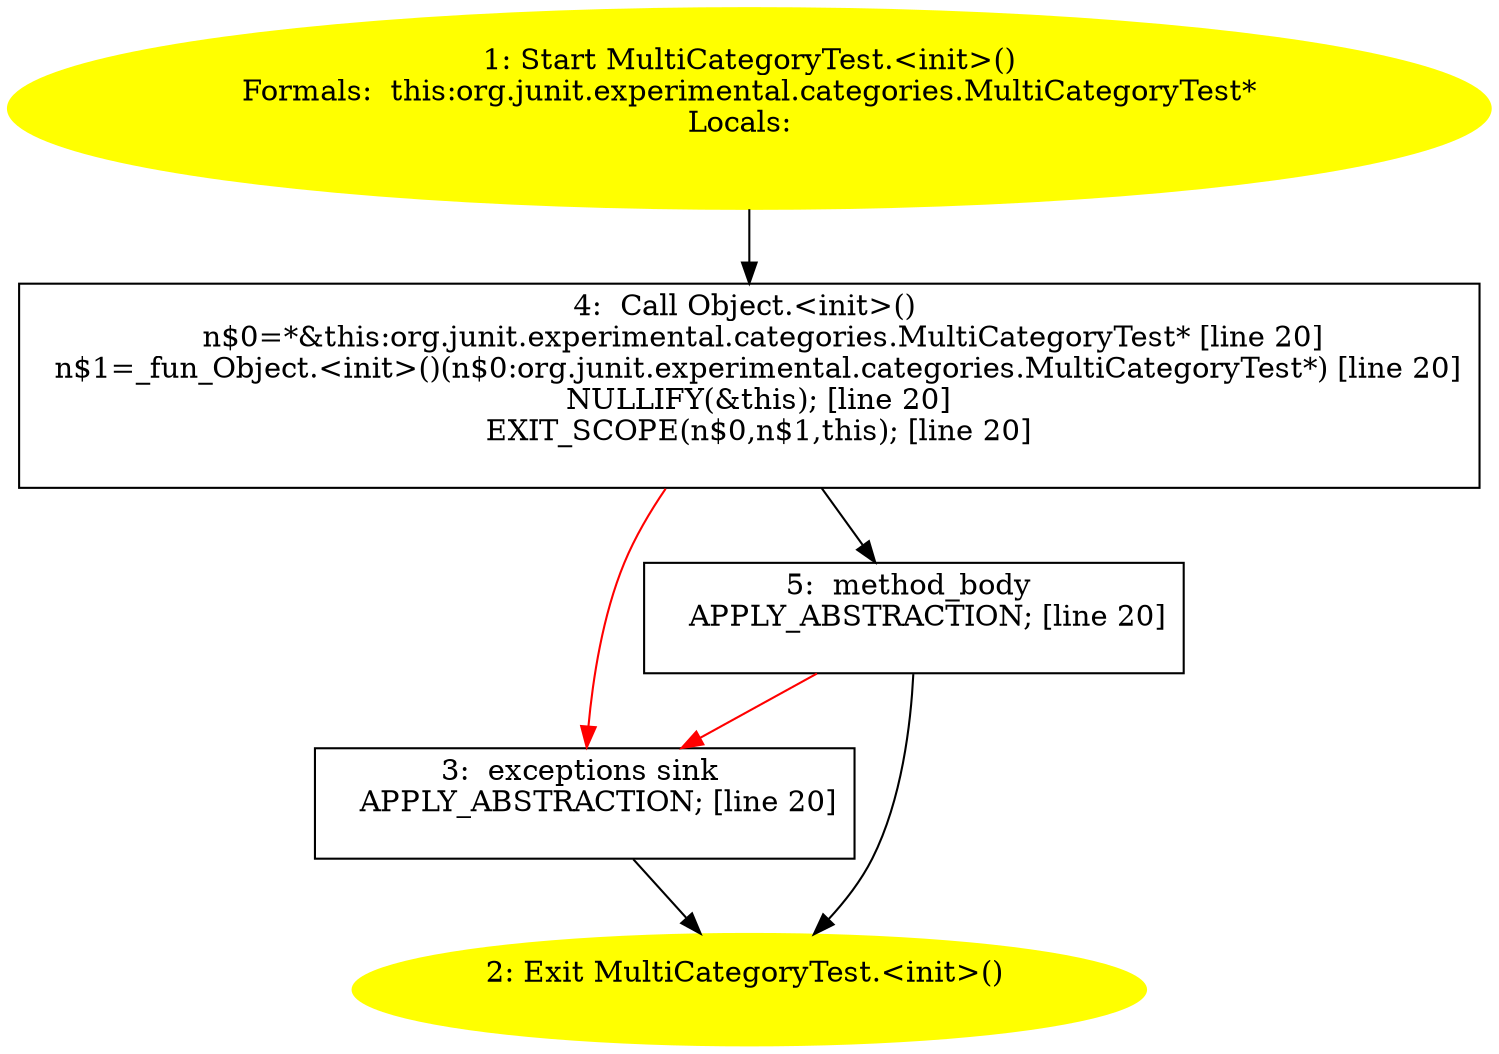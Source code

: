 /* @generated */
digraph cfg {
"org.junit.experimental.categories.MultiCategoryTest.<init>().cd4f4ca038b9c2ce24eefcd4042b3ee5_1" [label="1: Start MultiCategoryTest.<init>()\nFormals:  this:org.junit.experimental.categories.MultiCategoryTest*\nLocals:  \n  " color=yellow style=filled]
	

	 "org.junit.experimental.categories.MultiCategoryTest.<init>().cd4f4ca038b9c2ce24eefcd4042b3ee5_1" -> "org.junit.experimental.categories.MultiCategoryTest.<init>().cd4f4ca038b9c2ce24eefcd4042b3ee5_4" ;
"org.junit.experimental.categories.MultiCategoryTest.<init>().cd4f4ca038b9c2ce24eefcd4042b3ee5_2" [label="2: Exit MultiCategoryTest.<init>() \n  " color=yellow style=filled]
	

"org.junit.experimental.categories.MultiCategoryTest.<init>().cd4f4ca038b9c2ce24eefcd4042b3ee5_3" [label="3:  exceptions sink \n   APPLY_ABSTRACTION; [line 20]\n " shape="box"]
	

	 "org.junit.experimental.categories.MultiCategoryTest.<init>().cd4f4ca038b9c2ce24eefcd4042b3ee5_3" -> "org.junit.experimental.categories.MultiCategoryTest.<init>().cd4f4ca038b9c2ce24eefcd4042b3ee5_2" ;
"org.junit.experimental.categories.MultiCategoryTest.<init>().cd4f4ca038b9c2ce24eefcd4042b3ee5_4" [label="4:  Call Object.<init>() \n   n$0=*&this:org.junit.experimental.categories.MultiCategoryTest* [line 20]\n  n$1=_fun_Object.<init>()(n$0:org.junit.experimental.categories.MultiCategoryTest*) [line 20]\n  NULLIFY(&this); [line 20]\n  EXIT_SCOPE(n$0,n$1,this); [line 20]\n " shape="box"]
	

	 "org.junit.experimental.categories.MultiCategoryTest.<init>().cd4f4ca038b9c2ce24eefcd4042b3ee5_4" -> "org.junit.experimental.categories.MultiCategoryTest.<init>().cd4f4ca038b9c2ce24eefcd4042b3ee5_5" ;
	 "org.junit.experimental.categories.MultiCategoryTest.<init>().cd4f4ca038b9c2ce24eefcd4042b3ee5_4" -> "org.junit.experimental.categories.MultiCategoryTest.<init>().cd4f4ca038b9c2ce24eefcd4042b3ee5_3" [color="red" ];
"org.junit.experimental.categories.MultiCategoryTest.<init>().cd4f4ca038b9c2ce24eefcd4042b3ee5_5" [label="5:  method_body \n   APPLY_ABSTRACTION; [line 20]\n " shape="box"]
	

	 "org.junit.experimental.categories.MultiCategoryTest.<init>().cd4f4ca038b9c2ce24eefcd4042b3ee5_5" -> "org.junit.experimental.categories.MultiCategoryTest.<init>().cd4f4ca038b9c2ce24eefcd4042b3ee5_2" ;
	 "org.junit.experimental.categories.MultiCategoryTest.<init>().cd4f4ca038b9c2ce24eefcd4042b3ee5_5" -> "org.junit.experimental.categories.MultiCategoryTest.<init>().cd4f4ca038b9c2ce24eefcd4042b3ee5_3" [color="red" ];
}
